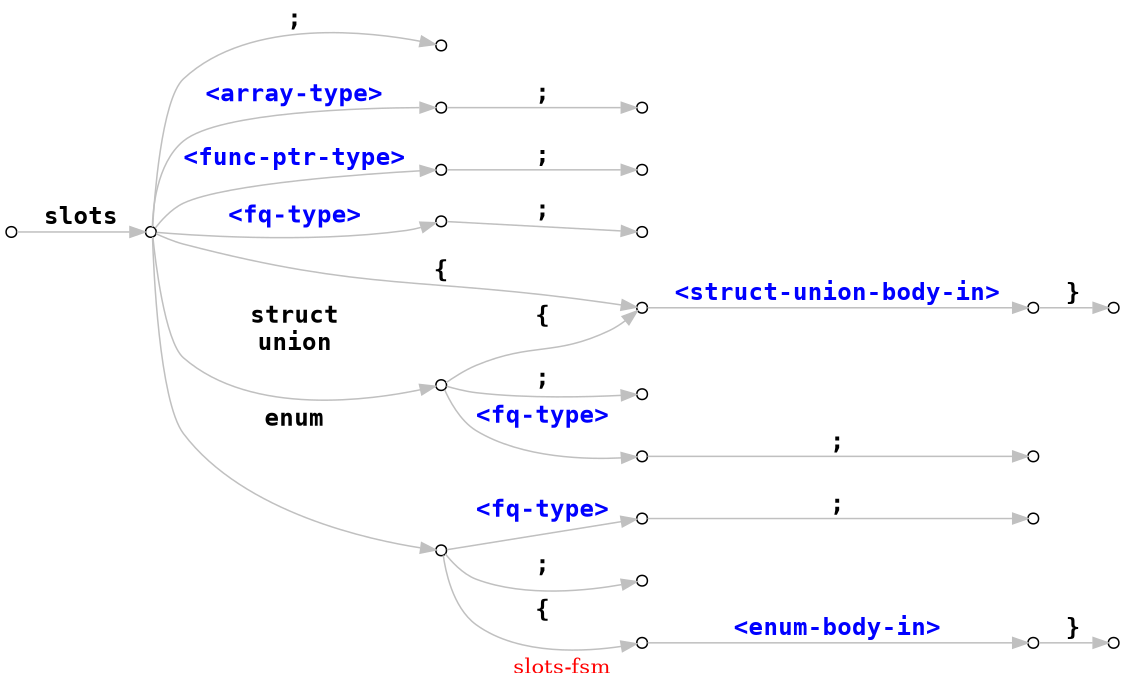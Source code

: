 // -*- mode: c++ -*-

// slots <array-type>    ;        =>  typealias   slots-t = <array-type>    ;
// slots <func-ptr-type> ;        =>  typealias   slots-t = <func-ptr-type> ;

// slots         <>      ;        =>  typealias   slots-t =         <>      ;
// slots struct  <>      ;        =>  typealias   slots-t = struct  <>      ;
// slots union   <>      ;        =>  typealias   slots-t = union   <>      ;
// slots enum    <>      ;        =>  typealias   slots-t = enum    <>      ;

// slots                 ;        =>  struct      slots-t                   ;
// slots                 { ... }  =>  struct      slots-t                   { ... }

// slots struct          ;        =>  struct      slots-t                   ;
// slots struct          { ... }  =>  struct      slots-t                   { ... }

// slots union           ;        =>  union       slots-t                   ;
// slots union           { ... }  =>  union       slots-t                   { ... }

// slots enum            ;        =>  enum struct slots-t                   ;
// slots enum            { ... }  =>  enum struct slots-t                   { ... }

digraph "slots-fsm" {
  graph [ rankdir = LR, label = "\G", fontcolor = red ];
  //graph [ page = "8.5,11" ];
  graph [ size = "7.5,10" ];
  edge [ fontsize = 16, fontname = "courier-bold", color = grey ];
  node [ shape = circle, fontsize = 12, width = 0.3, fixedsize = true ];
  node [ label = "", width = 0.1 ];

  000 -> 010 [ label = "slots" ];

  010 -> 015 [ label = ";" ];
  010 -> 141 [ label = "<array-type>", fontcolor = blue ];
  010 -> 142 [ label = "<func-ptr-type>", fontcolor = blue ];
  010 -> 140 [ label = "<fq-type>", fontcolor = blue ];
  140 -> 145 [ label = ";" ];
  141 -> 146 [ label = ";" ];
  142 -> 147 [ label = ";" ];

  010 -> 100 [ label = "struct\nunion" ];
  010 -> 110 [ label = "{" ];
  100 -> 110 [ label = "{" ];
  100 -> 105 [ label = ";" ];
  100 -> 150 [ label = "<fq-type>", fontcolor = blue ];
  150 -> 160 [ label = ";" ];
  110 -> 120 [ label = "<struct-union-body-in>", fontcolor = blue ];
  120 -> 130 [ label = "}" ];

  010 -> 030 [ label = "enum" ];
  030 -> 170 [ label = "<fq-type>", fontcolor = blue ];
  170 -> 180 [ label = ";" ];
  030 -> 035 [ label = ";" ];
  030 -> 060 [ label = "{" ];
  060 -> 070 [ label = "<enum-body-in>", fontcolor = blue ];
  070 -> 080 [ label = "}" ];
}

